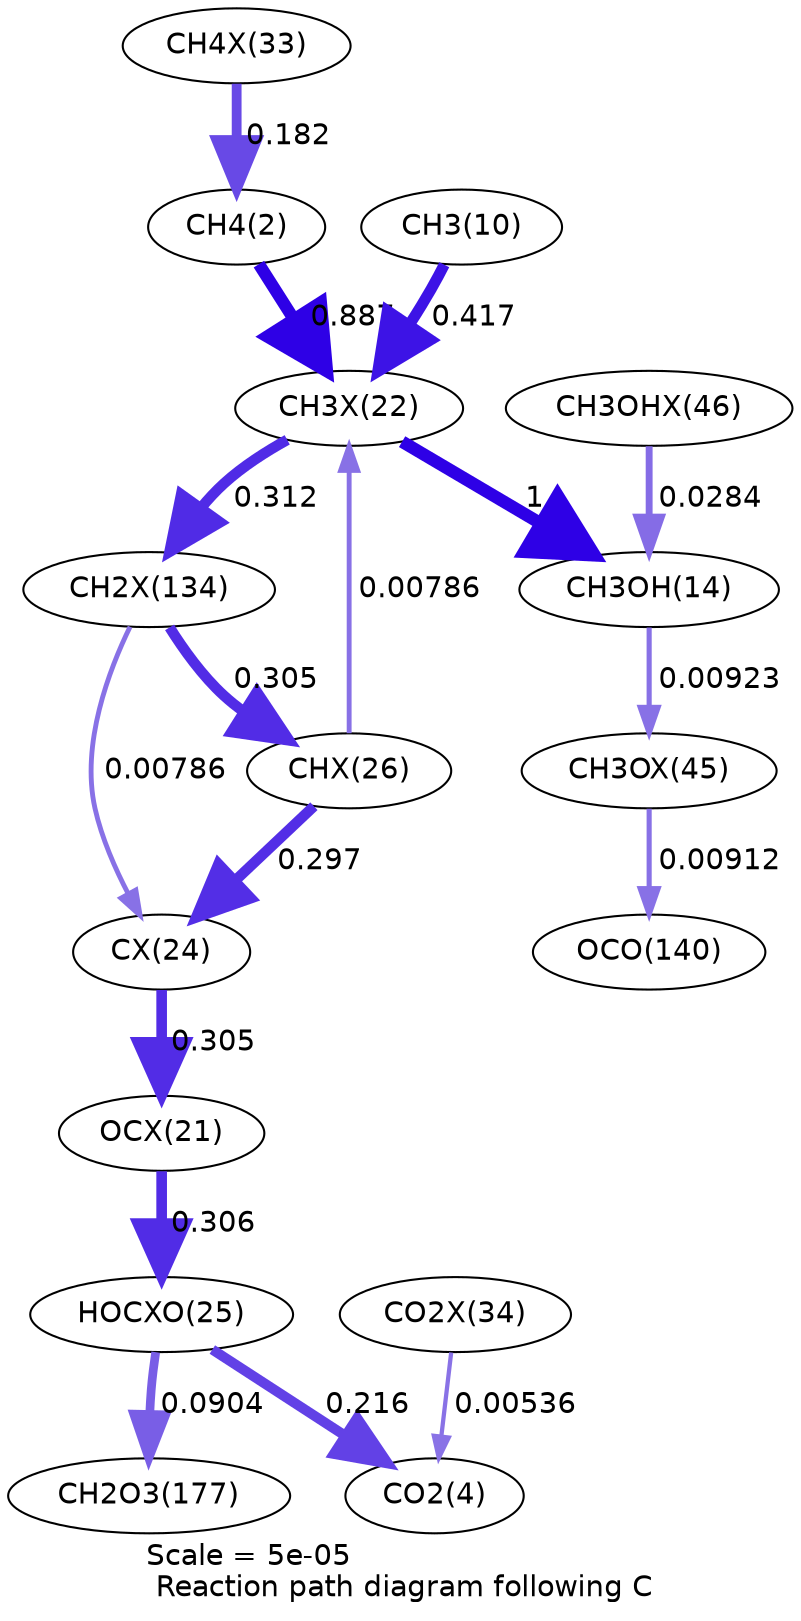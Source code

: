 digraph reaction_paths {
center=1;
s40 -> s4[fontname="Helvetica", penwidth=4.71, arrowsize=2.36, color="0.7, 0.682, 0.9"
, label=" 0.182"];
s4 -> s34[fontname="Helvetica", penwidth=5.91, arrowsize=2.95, color="0.7, 1.39, 0.9"
, label=" 0.887"];
s12 -> s34[fontname="Helvetica", penwidth=5.34, arrowsize=2.67, color="0.7, 0.917, 0.9"
, label=" 0.417"];
s34 -> s16[fontname="Helvetica", penwidth=6, arrowsize=3, color="0.7, 1.5, 0.9"
, label=" 1"];
s34 -> s51[fontname="Helvetica", penwidth=5.12, arrowsize=2.56, color="0.7, 0.812, 0.9"
, label=" 0.312"];
s38 -> s34[fontname="Helvetica", penwidth=2.34, arrowsize=1.17, color="0.7, 0.508, 0.9"
, label=" 0.00786"];
s50 -> s16[fontname="Helvetica", penwidth=3.31, arrowsize=1.66, color="0.7, 0.528, 0.9"
, label=" 0.0284"];
s16 -> s49[fontname="Helvetica", penwidth=2.46, arrowsize=1.23, color="0.7, 0.509, 0.9"
, label=" 0.00923"];
s51 -> s38[fontname="Helvetica", penwidth=5.1, arrowsize=2.55, color="0.7, 0.805, 0.9"
, label=" 0.305"];
s51 -> s36[fontname="Helvetica", penwidth=2.34, arrowsize=1.17, color="0.7, 0.508, 0.9"
, label=" 0.00786"];
s38 -> s36[fontname="Helvetica", penwidth=5.08, arrowsize=2.54, color="0.7, 0.797, 0.9"
, label=" 0.297"];
s49 -> s25[fontname="Helvetica", penwidth=2.45, arrowsize=1.23, color="0.7, 0.509, 0.9"
, label=" 0.00912"];
s33 -> s37[fontname="Helvetica", penwidth=5.11, arrowsize=2.55, color="0.7, 0.806, 0.9"
, label=" 0.306"];
s36 -> s33[fontname="Helvetica", penwidth=5.1, arrowsize=2.55, color="0.7, 0.805, 0.9"
, label=" 0.305"];
s37 -> s6[fontname="Helvetica", penwidth=4.84, arrowsize=2.42, color="0.7, 0.716, 0.9"
, label=" 0.216"];
s41 -> s6[fontname="Helvetica", penwidth=2.05, arrowsize=1.03, color="0.7, 0.505, 0.9"
, label=" 0.00536"];
s37 -> s28[fontname="Helvetica", penwidth=4.19, arrowsize=2.09, color="0.7, 0.59, 0.9"
, label=" 0.0904"];
s4 [ fontname="Helvetica", label="CH4(2)"];
s6 [ fontname="Helvetica", label="CO2(4)"];
s12 [ fontname="Helvetica", label="CH3(10)"];
s16 [ fontname="Helvetica", label="CH3OH(14)"];
s25 [ fontname="Helvetica", label="OCO(140)"];
s28 [ fontname="Helvetica", label="CH2O3(177)"];
s33 [ fontname="Helvetica", label="OCX(21)"];
s34 [ fontname="Helvetica", label="CH3X(22)"];
s36 [ fontname="Helvetica", label="CX(24)"];
s37 [ fontname="Helvetica", label="HOCXO(25)"];
s38 [ fontname="Helvetica", label="CHX(26)"];
s40 [ fontname="Helvetica", label="CH4X(33)"];
s41 [ fontname="Helvetica", label="CO2X(34)"];
s49 [ fontname="Helvetica", label="CH3OX(45)"];
s50 [ fontname="Helvetica", label="CH3OHX(46)"];
s51 [ fontname="Helvetica", label="CH2X(134)"];
 label = "Scale = 5e-05\l Reaction path diagram following C";
 fontname = "Helvetica";
}
